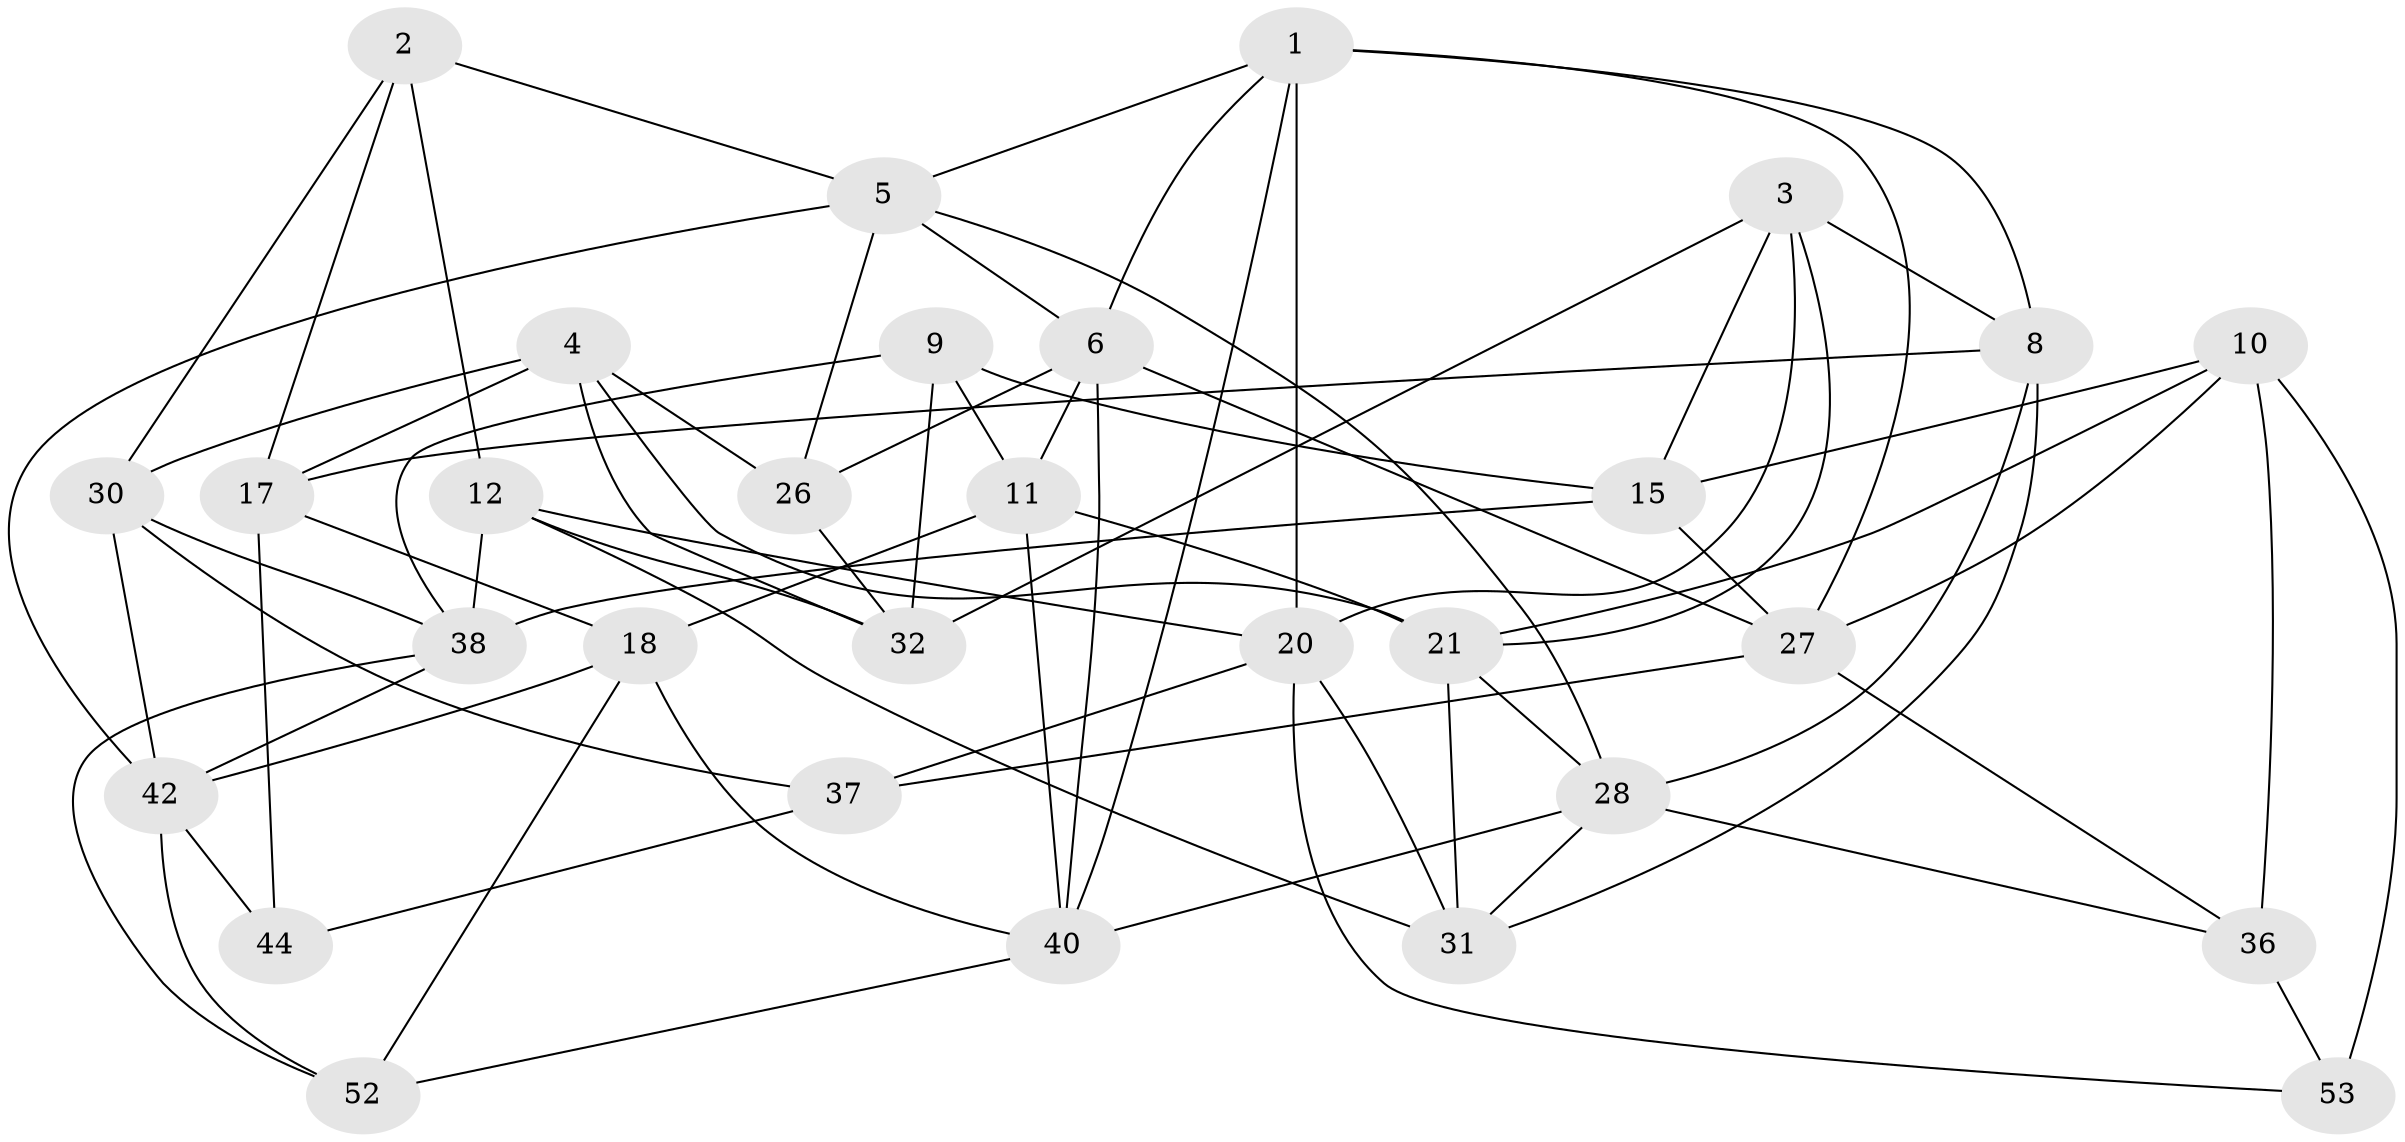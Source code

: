 // original degree distribution, {4: 1.0}
// Generated by graph-tools (version 1.1) at 2025/42/03/06/25 10:42:17]
// undirected, 30 vertices, 75 edges
graph export_dot {
graph [start="1"]
  node [color=gray90,style=filled];
  1 [super="+25"];
  2;
  3 [super="+24"];
  4 [super="+14"];
  5 [super="+7"];
  6 [super="+35"];
  8 [super="+13"];
  9 [super="+16"];
  10 [super="+19"];
  11 [super="+29"];
  12 [super="+47"];
  15 [super="+23"];
  17 [super="+34"];
  18 [super="+41"];
  20 [super="+22"];
  21 [super="+49"];
  26;
  27 [super="+39"];
  28 [super="+51"];
  30 [super="+33"];
  31 [super="+50"];
  32 [super="+45"];
  36;
  37;
  38 [super="+48"];
  40 [super="+46"];
  42 [super="+43"];
  44;
  52;
  53;
  1 -- 8;
  1 -- 6;
  1 -- 20;
  1 -- 5;
  1 -- 27;
  1 -- 40;
  2 -- 30;
  2 -- 5;
  2 -- 12;
  2 -- 17;
  3 -- 21;
  3 -- 20;
  3 -- 8 [weight=2];
  3 -- 32;
  3 -- 15;
  4 -- 30 [weight=2];
  4 -- 26;
  4 -- 17;
  4 -- 32;
  4 -- 21;
  5 -- 26;
  5 -- 6;
  5 -- 28;
  5 -- 42;
  6 -- 26;
  6 -- 40;
  6 -- 27;
  6 -- 11;
  8 -- 31;
  8 -- 17;
  8 -- 28;
  9 -- 15 [weight=2];
  9 -- 32 [weight=2];
  9 -- 38;
  9 -- 11;
  10 -- 15;
  10 -- 53 [weight=2];
  10 -- 21;
  10 -- 27;
  10 -- 36;
  11 -- 40;
  11 -- 18 [weight=2];
  11 -- 21;
  12 -- 31 [weight=2];
  12 -- 38;
  12 -- 20;
  12 -- 32;
  15 -- 27;
  15 -- 38;
  17 -- 44 [weight=2];
  17 -- 18;
  18 -- 42;
  18 -- 52;
  18 -- 40;
  20 -- 37;
  20 -- 53;
  20 -- 31;
  21 -- 31;
  21 -- 28;
  26 -- 32;
  27 -- 37;
  27 -- 36;
  28 -- 36;
  28 -- 40;
  28 -- 31;
  30 -- 42;
  30 -- 38;
  30 -- 37;
  36 -- 53;
  37 -- 44;
  38 -- 42;
  38 -- 52;
  40 -- 52;
  42 -- 44;
  42 -- 52;
}
